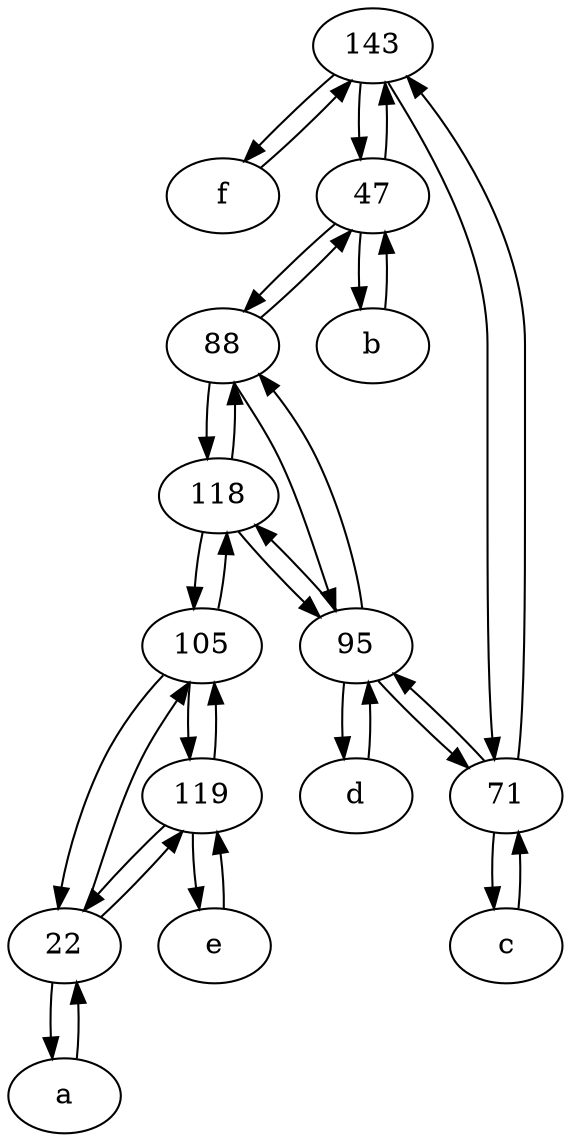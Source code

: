 digraph  {
	143;
	118;
	22;
	f [pos="15,45!"];
	47;
	88;
	b [pos="50,20!"];
	c [pos="20,10!"];
	e [pos="30,50!"];
	a [pos="40,10!"];
	71;
	d [pos="20,30!"];
	105;
	119;
	95;
	118 -> 95;
	a -> 22;
	95 -> 88;
	22 -> 105;
	95 -> d;
	f -> 143;
	47 -> 88;
	143 -> 71;
	71 -> c;
	119 -> 105;
	d -> 95;
	118 -> 105;
	47 -> b;
	119 -> e;
	22 -> 119;
	e -> 119;
	88 -> 95;
	88 -> 118;
	118 -> 88;
	c -> 71;
	95 -> 118;
	143 -> 47;
	105 -> 119;
	47 -> 143;
	105 -> 118;
	105 -> 22;
	119 -> 22;
	143 -> f;
	22 -> a;
	71 -> 143;
	95 -> 71;
	b -> 47;
	88 -> 47;
	71 -> 95;

	}